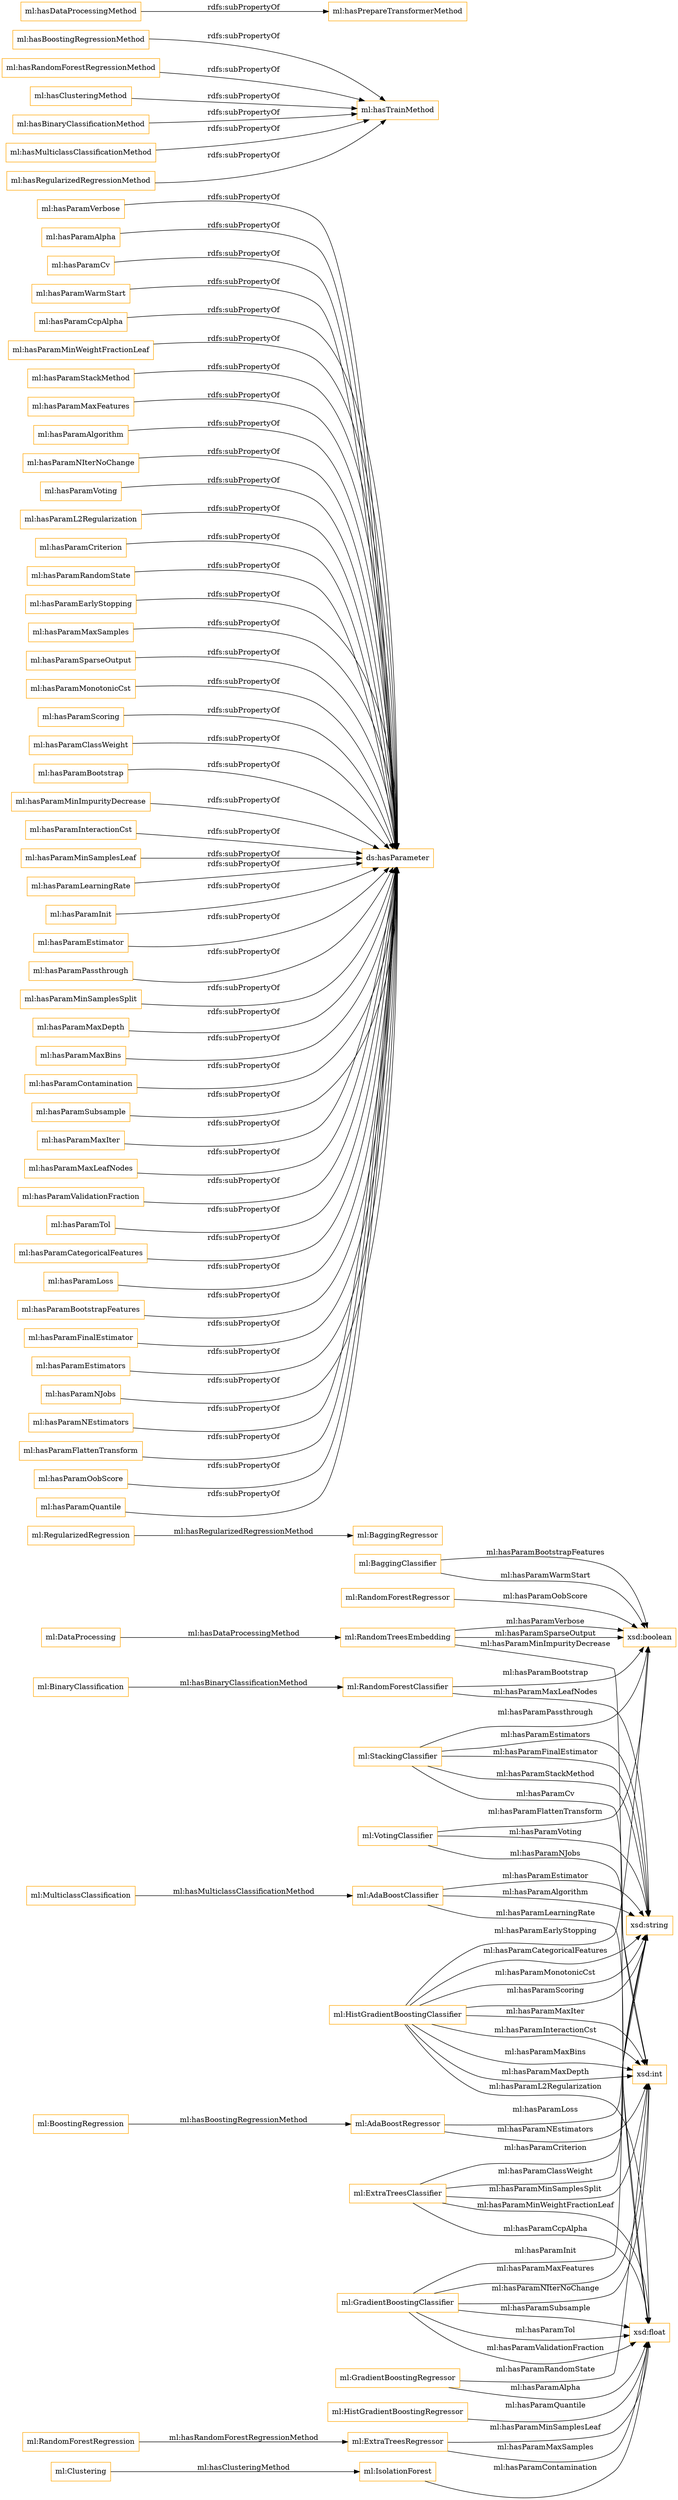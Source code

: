 digraph ar2dtool_diagram { 
rankdir=LR;
size="1501"
node [shape = rectangle, color="orange"]; "ml:ExtraTreesClassifier" "ml:VotingClassifier" "ml:Clustering" "ml:BinaryClassification" "ml:IsolationForest" "ml:DataProcessing" "ml:HistGradientBoostingRegressor" "ml:MulticlassClassification" "ml:StackingClassifier" "ml:RandomForestRegression" "ml:GradientBoostingClassifier" "ml:BaggingClassifier" "ml:AdaBoostClassifier" "ml:AdaBoostRegressor" "ml:BoostingRegression" "ml:RandomForestClassifier" "ml:GradientBoostingRegressor" "ml:BaggingRegressor" "ml:RandomForestRegressor" "ml:RandomTreesEmbedding" "ml:ExtraTreesRegressor" "ml:RegularizedRegression" "ml:HistGradientBoostingClassifier" ; /*classes style*/
	"ml:hasParamVerbose" -> "ds:hasParameter" [ label = "rdfs:subPropertyOf" ];
	"ml:hasParamAlpha" -> "ds:hasParameter" [ label = "rdfs:subPropertyOf" ];
	"ml:hasParamCv" -> "ds:hasParameter" [ label = "rdfs:subPropertyOf" ];
	"ml:hasParamWarmStart" -> "ds:hasParameter" [ label = "rdfs:subPropertyOf" ];
	"ml:hasBoostingRegressionMethod" -> "ml:hasTrainMethod" [ label = "rdfs:subPropertyOf" ];
	"ml:hasParamCcpAlpha" -> "ds:hasParameter" [ label = "rdfs:subPropertyOf" ];
	"ml:hasParamMinWeightFractionLeaf" -> "ds:hasParameter" [ label = "rdfs:subPropertyOf" ];
	"ml:hasParamStackMethod" -> "ds:hasParameter" [ label = "rdfs:subPropertyOf" ];
	"ml:hasParamMaxFeatures" -> "ds:hasParameter" [ label = "rdfs:subPropertyOf" ];
	"ml:hasParamAlgorithm" -> "ds:hasParameter" [ label = "rdfs:subPropertyOf" ];
	"ml:hasParamNIterNoChange" -> "ds:hasParameter" [ label = "rdfs:subPropertyOf" ];
	"ml:hasRandomForestRegressionMethod" -> "ml:hasTrainMethod" [ label = "rdfs:subPropertyOf" ];
	"ml:hasDataProcessingMethod" -> "ml:hasPrepareTransformerMethod" [ label = "rdfs:subPropertyOf" ];
	"ml:hasParamVoting" -> "ds:hasParameter" [ label = "rdfs:subPropertyOf" ];
	"ml:hasParamL2Regularization" -> "ds:hasParameter" [ label = "rdfs:subPropertyOf" ];
	"ml:hasParamCriterion" -> "ds:hasParameter" [ label = "rdfs:subPropertyOf" ];
	"ml:hasParamRandomState" -> "ds:hasParameter" [ label = "rdfs:subPropertyOf" ];
	"ml:hasParamEarlyStopping" -> "ds:hasParameter" [ label = "rdfs:subPropertyOf" ];
	"ml:hasParamMaxSamples" -> "ds:hasParameter" [ label = "rdfs:subPropertyOf" ];
	"ml:hasParamSparseOutput" -> "ds:hasParameter" [ label = "rdfs:subPropertyOf" ];
	"ml:hasParamMonotonicCst" -> "ds:hasParameter" [ label = "rdfs:subPropertyOf" ];
	"ml:hasParamScoring" -> "ds:hasParameter" [ label = "rdfs:subPropertyOf" ];
	"ml:hasParamClassWeight" -> "ds:hasParameter" [ label = "rdfs:subPropertyOf" ];
	"ml:hasClusteringMethod" -> "ml:hasTrainMethod" [ label = "rdfs:subPropertyOf" ];
	"ml:hasParamBootstrap" -> "ds:hasParameter" [ label = "rdfs:subPropertyOf" ];
	"ml:hasParamMinImpurityDecrease" -> "ds:hasParameter" [ label = "rdfs:subPropertyOf" ];
	"ml:hasParamInteractionCst" -> "ds:hasParameter" [ label = "rdfs:subPropertyOf" ];
	"ml:hasParamMinSamplesLeaf" -> "ds:hasParameter" [ label = "rdfs:subPropertyOf" ];
	"ml:hasParamLearningRate" -> "ds:hasParameter" [ label = "rdfs:subPropertyOf" ];
	"ml:hasParamInit" -> "ds:hasParameter" [ label = "rdfs:subPropertyOf" ];
	"ml:hasParamEstimator" -> "ds:hasParameter" [ label = "rdfs:subPropertyOf" ];
	"ml:hasParamPassthrough" -> "ds:hasParameter" [ label = "rdfs:subPropertyOf" ];
	"ml:hasParamMinSamplesSplit" -> "ds:hasParameter" [ label = "rdfs:subPropertyOf" ];
	"ml:hasParamMaxDepth" -> "ds:hasParameter" [ label = "rdfs:subPropertyOf" ];
	"ml:hasParamMaxBins" -> "ds:hasParameter" [ label = "rdfs:subPropertyOf" ];
	"ml:hasParamContamination" -> "ds:hasParameter" [ label = "rdfs:subPropertyOf" ];
	"ml:hasParamSubsample" -> "ds:hasParameter" [ label = "rdfs:subPropertyOf" ];
	"ml:hasParamMaxIter" -> "ds:hasParameter" [ label = "rdfs:subPropertyOf" ];
	"ml:hasBinaryClassificationMethod" -> "ml:hasTrainMethod" [ label = "rdfs:subPropertyOf" ];
	"ml:hasParamMaxLeafNodes" -> "ds:hasParameter" [ label = "rdfs:subPropertyOf" ];
	"ml:hasParamValidationFraction" -> "ds:hasParameter" [ label = "rdfs:subPropertyOf" ];
	"ml:hasParamTol" -> "ds:hasParameter" [ label = "rdfs:subPropertyOf" ];
	"ml:hasMulticlassClassificationMethod" -> "ml:hasTrainMethod" [ label = "rdfs:subPropertyOf" ];
	"ml:hasParamCategoricalFeatures" -> "ds:hasParameter" [ label = "rdfs:subPropertyOf" ];
	"ml:hasParamLoss" -> "ds:hasParameter" [ label = "rdfs:subPropertyOf" ];
	"ml:hasParamBootstrapFeatures" -> "ds:hasParameter" [ label = "rdfs:subPropertyOf" ];
	"ml:hasParamFinalEstimator" -> "ds:hasParameter" [ label = "rdfs:subPropertyOf" ];
	"ml:hasRegularizedRegressionMethod" -> "ml:hasTrainMethod" [ label = "rdfs:subPropertyOf" ];
	"ml:hasParamEstimators" -> "ds:hasParameter" [ label = "rdfs:subPropertyOf" ];
	"ml:hasParamNJobs" -> "ds:hasParameter" [ label = "rdfs:subPropertyOf" ];
	"ml:hasParamNEstimators" -> "ds:hasParameter" [ label = "rdfs:subPropertyOf" ];
	"ml:hasParamFlattenTransform" -> "ds:hasParameter" [ label = "rdfs:subPropertyOf" ];
	"ml:hasParamOobScore" -> "ds:hasParameter" [ label = "rdfs:subPropertyOf" ];
	"ml:hasParamQuantile" -> "ds:hasParameter" [ label = "rdfs:subPropertyOf" ];
	"ml:ExtraTreesClassifier" -> "xsd:string" [ label = "ml:hasParamCriterion" ];
	"ml:ExtraTreesClassifier" -> "xsd:float" [ label = "ml:hasParamCcpAlpha" ];
	"ml:HistGradientBoostingClassifier" -> "xsd:float" [ label = "ml:hasParamL2Regularization" ];
	"ml:RandomForestClassifier" -> "xsd:boolean" [ label = "ml:hasParamBootstrap" ];
	"ml:GradientBoostingClassifier" -> "xsd:float" [ label = "ml:hasParamValidationFraction" ];
	"ml:IsolationForest" -> "xsd:float" [ label = "ml:hasParamContamination" ];
	"ml:RandomForestRegressor" -> "xsd:boolean" [ label = "ml:hasParamOobScore" ];
	"ml:StackingClassifier" -> "xsd:string" [ label = "ml:hasParamFinalEstimator" ];
	"ml:ExtraTreesClassifier" -> "xsd:float" [ label = "ml:hasParamMinWeightFractionLeaf" ];
	"ml:ExtraTreesClassifier" -> "xsd:int" [ label = "ml:hasParamMinSamplesSplit" ];
	"ml:HistGradientBoostingRegressor" -> "xsd:float" [ label = "ml:hasParamQuantile" ];
	"ml:GradientBoostingRegressor" -> "xsd:float" [ label = "ml:hasParamAlpha" ];
	"ml:StackingClassifier" -> "xsd:int" [ label = "ml:hasParamCv" ];
	"ml:HistGradientBoostingClassifier" -> "xsd:string" [ label = "ml:hasParamScoring" ];
	"ml:VotingClassifier" -> "xsd:boolean" [ label = "ml:hasParamFlattenTransform" ];
	"ml:HistGradientBoostingClassifier" -> "xsd:boolean" [ label = "ml:hasParamEarlyStopping" ];
	"ml:GradientBoostingClassifier" -> "xsd:int" [ label = "ml:hasParamNIterNoChange" ];
	"ml:AdaBoostClassifier" -> "xsd:float" [ label = "ml:hasParamLearningRate" ];
	"ml:GradientBoostingClassifier" -> "xsd:float" [ label = "ml:hasParamSubsample" ];
	"ml:StackingClassifier" -> "xsd:string" [ label = "ml:hasParamStackMethod" ];
	"ml:ExtraTreesRegressor" -> "xsd:float" [ label = "ml:hasParamMaxSamples" ];
	"ml:GradientBoostingClassifier" -> "xsd:int" [ label = "ml:hasParamMaxFeatures" ];
	"ml:RandomTreesEmbedding" -> "xsd:boolean" [ label = "ml:hasParamSparseOutput" ];
	"ml:GradientBoostingClassifier" -> "xsd:string" [ label = "ml:hasParamInit" ];
	"ml:HistGradientBoostingClassifier" -> "xsd:string" [ label = "ml:hasParamCategoricalFeatures" ];
	"ml:HistGradientBoostingClassifier" -> "xsd:int" [ label = "ml:hasParamInteractionCst" ];
	"ml:VotingClassifier" -> "xsd:int" [ label = "ml:hasParamNJobs" ];
	"ml:StackingClassifier" -> "xsd:string" [ label = "ml:hasParamEstimators" ];
	"ml:HistGradientBoostingClassifier" -> "xsd:int" [ label = "ml:hasParamMaxBins" ];
	"ml:DataProcessing" -> "ml:RandomTreesEmbedding" [ label = "ml:hasDataProcessingMethod" ];
	"ml:HistGradientBoostingClassifier" -> "xsd:int" [ label = "ml:hasParamMaxDepth" ];
	"ml:AdaBoostClassifier" -> "xsd:string" [ label = "ml:hasParamAlgorithm" ];
	"ml:GradientBoostingClassifier" -> "xsd:float" [ label = "ml:hasParamTol" ];
	"ml:StackingClassifier" -> "xsd:boolean" [ label = "ml:hasParamPassthrough" ];
	"ml:VotingClassifier" -> "xsd:string" [ label = "ml:hasParamVoting" ];
	"ml:RegularizedRegression" -> "ml:BaggingRegressor" [ label = "ml:hasRegularizedRegressionMethod" ];
	"ml:AdaBoostRegressor" -> "xsd:string" [ label = "ml:hasParamLoss" ];
	"ml:HistGradientBoostingClassifier" -> "xsd:string" [ label = "ml:hasParamMonotonicCst" ];
	"ml:BaggingClassifier" -> "xsd:boolean" [ label = "ml:hasParamBootstrapFeatures" ];
	"ml:Clustering" -> "ml:IsolationForest" [ label = "ml:hasClusteringMethod" ];
	"ml:HistGradientBoostingClassifier" -> "xsd:int" [ label = "ml:hasParamMaxIter" ];
	"ml:BinaryClassification" -> "ml:RandomForestClassifier" [ label = "ml:hasBinaryClassificationMethod" ];
	"ml:RandomForestRegression" -> "ml:ExtraTreesRegressor" [ label = "ml:hasRandomForestRegressionMethod" ];
	"ml:ExtraTreesClassifier" -> "xsd:string" [ label = "ml:hasParamClassWeight" ];
	"ml:RandomTreesEmbedding" -> "xsd:boolean" [ label = "ml:hasParamVerbose" ];
	"ml:GradientBoostingRegressor" -> "xsd:int" [ label = "ml:hasParamRandomState" ];
	"ml:AdaBoostRegressor" -> "xsd:int" [ label = "ml:hasParamNEstimators" ];
	"ml:ExtraTreesRegressor" -> "xsd:float" [ label = "ml:hasParamMinSamplesLeaf" ];
	"ml:BoostingRegression" -> "ml:AdaBoostRegressor" [ label = "ml:hasBoostingRegressionMethod" ];
	"ml:BaggingClassifier" -> "xsd:boolean" [ label = "ml:hasParamWarmStart" ];
	"ml:AdaBoostClassifier" -> "xsd:string" [ label = "ml:hasParamEstimator" ];
	"ml:RandomForestClassifier" -> "xsd:string" [ label = "ml:hasParamMaxLeafNodes" ];
	"ml:RandomTreesEmbedding" -> "xsd:float" [ label = "ml:hasParamMinImpurityDecrease" ];
	"ml:MulticlassClassification" -> "ml:AdaBoostClassifier" [ label = "ml:hasMulticlassClassificationMethod" ];

}
